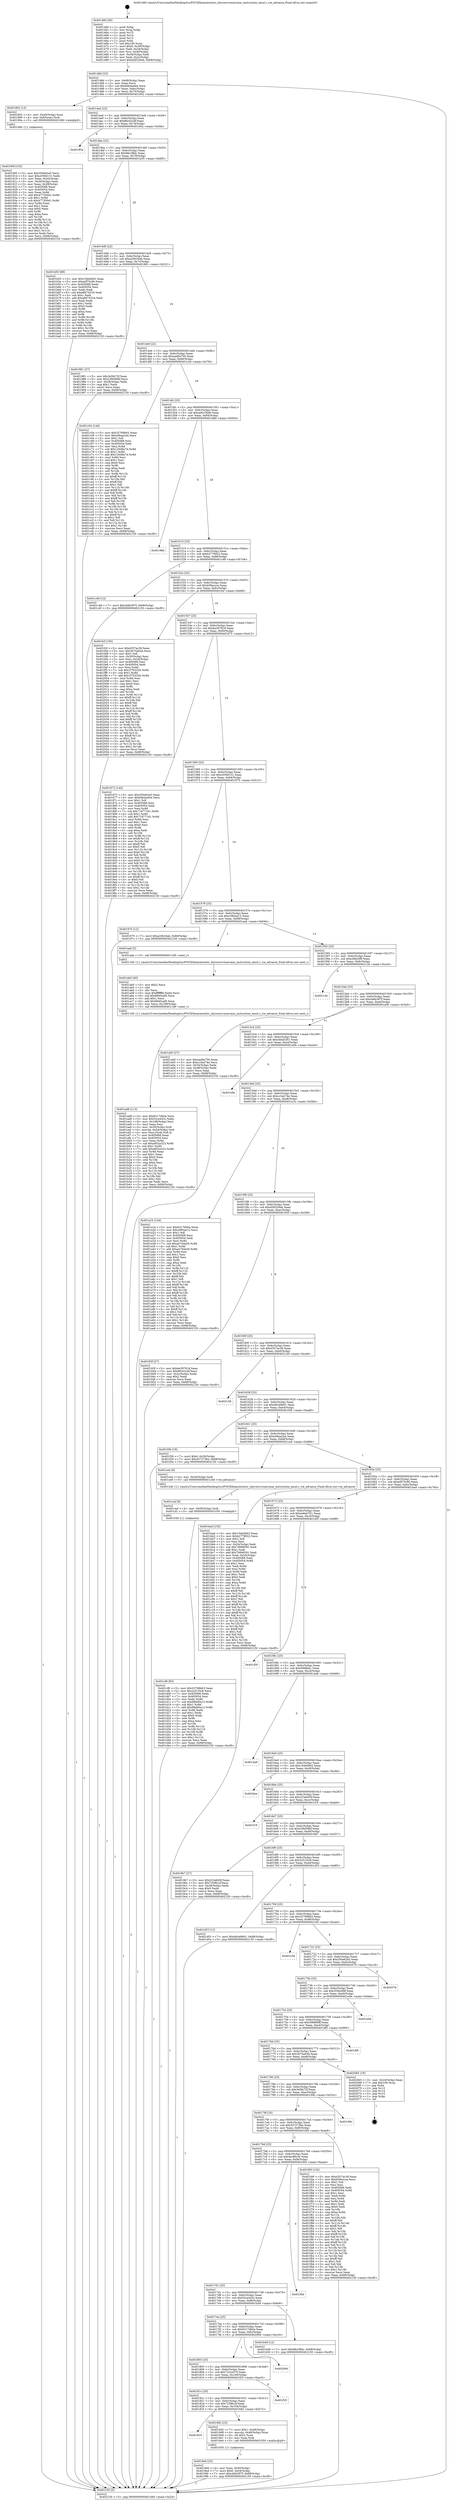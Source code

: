 digraph "0x401460" {
  label = "0x401460 (/mnt/c/Users/mathe/Desktop/tcc/POCII/binaries/extr_xhyvesrcvmmvmm_instruction_emul.c_vie_advance_Final-ollvm.out::main(0))"
  labelloc = "t"
  node[shape=record]

  Entry [label="",width=0.3,height=0.3,shape=circle,fillcolor=black,style=filled]
  "0x40148d" [label="{
     0x40148d [23]\l
     | [instrs]\l
     &nbsp;&nbsp;0x40148d \<+3\>: mov -0x68(%rbp),%eax\l
     &nbsp;&nbsp;0x401490 \<+2\>: mov %eax,%ecx\l
     &nbsp;&nbsp;0x401492 \<+6\>: sub $0x84b4ad44,%ecx\l
     &nbsp;&nbsp;0x401498 \<+3\>: mov %eax,-0x6c(%rbp)\l
     &nbsp;&nbsp;0x40149b \<+3\>: mov %ecx,-0x70(%rbp)\l
     &nbsp;&nbsp;0x40149e \<+6\>: je 0000000000401902 \<main+0x4a2\>\l
  }"]
  "0x401902" [label="{
     0x401902 [13]\l
     | [instrs]\l
     &nbsp;&nbsp;0x401902 \<+4\>: mov -0x40(%rbp),%rax\l
     &nbsp;&nbsp;0x401906 \<+4\>: mov 0x8(%rax),%rdi\l
     &nbsp;&nbsp;0x40190a \<+5\>: call 0000000000401060 \<atoi@plt\>\l
     | [calls]\l
     &nbsp;&nbsp;0x401060 \{1\} (unknown)\l
  }"]
  "0x4014a4" [label="{
     0x4014a4 [22]\l
     | [instrs]\l
     &nbsp;&nbsp;0x4014a4 \<+5\>: jmp 00000000004014a9 \<main+0x49\>\l
     &nbsp;&nbsp;0x4014a9 \<+3\>: mov -0x6c(%rbp),%eax\l
     &nbsp;&nbsp;0x4014ac \<+5\>: sub $0x86c02cdf,%eax\l
     &nbsp;&nbsp;0x4014b1 \<+3\>: mov %eax,-0x74(%rbp)\l
     &nbsp;&nbsp;0x4014b4 \<+6\>: je 000000000040185a \<main+0x3fa\>\l
  }"]
  Exit [label="",width=0.3,height=0.3,shape=circle,fillcolor=black,style=filled,peripheries=2]
  "0x40185a" [label="{
     0x40185a\l
  }", style=dashed]
  "0x4014ba" [label="{
     0x4014ba [22]\l
     | [instrs]\l
     &nbsp;&nbsp;0x4014ba \<+5\>: jmp 00000000004014bf \<main+0x5f\>\l
     &nbsp;&nbsp;0x4014bf \<+3\>: mov -0x6c(%rbp),%eax\l
     &nbsp;&nbsp;0x4014c2 \<+5\>: sub $0x9fe1f8dc,%eax\l
     &nbsp;&nbsp;0x4014c7 \<+3\>: mov %eax,-0x78(%rbp)\l
     &nbsp;&nbsp;0x4014ca \<+6\>: je 0000000000401b55 \<main+0x6f5\>\l
  }"]
  "0x401cf6" [label="{
     0x401cf6 [93]\l
     | [instrs]\l
     &nbsp;&nbsp;0x401cf6 \<+5\>: mov $0x32769b63,%eax\l
     &nbsp;&nbsp;0x401cfb \<+5\>: mov $0x2cf135c8,%ecx\l
     &nbsp;&nbsp;0x401d00 \<+7\>: mov 0x405068,%edx\l
     &nbsp;&nbsp;0x401d07 \<+7\>: mov 0x405054,%esi\l
     &nbsp;&nbsp;0x401d0e \<+3\>: mov %edx,%r8d\l
     &nbsp;&nbsp;0x401d11 \<+7\>: sub $0x98dd0a12,%r8d\l
     &nbsp;&nbsp;0x401d18 \<+4\>: sub $0x1,%r8d\l
     &nbsp;&nbsp;0x401d1c \<+7\>: add $0x98dd0a12,%r8d\l
     &nbsp;&nbsp;0x401d23 \<+4\>: imul %r8d,%edx\l
     &nbsp;&nbsp;0x401d27 \<+3\>: and $0x1,%edx\l
     &nbsp;&nbsp;0x401d2a \<+3\>: cmp $0x0,%edx\l
     &nbsp;&nbsp;0x401d2d \<+4\>: sete %r9b\l
     &nbsp;&nbsp;0x401d31 \<+3\>: cmp $0xa,%esi\l
     &nbsp;&nbsp;0x401d34 \<+4\>: setl %r10b\l
     &nbsp;&nbsp;0x401d38 \<+3\>: mov %r9b,%r11b\l
     &nbsp;&nbsp;0x401d3b \<+3\>: and %r10b,%r11b\l
     &nbsp;&nbsp;0x401d3e \<+3\>: xor %r10b,%r9b\l
     &nbsp;&nbsp;0x401d41 \<+3\>: or %r9b,%r11b\l
     &nbsp;&nbsp;0x401d44 \<+4\>: test $0x1,%r11b\l
     &nbsp;&nbsp;0x401d48 \<+3\>: cmovne %ecx,%eax\l
     &nbsp;&nbsp;0x401d4b \<+3\>: mov %eax,-0x68(%rbp)\l
     &nbsp;&nbsp;0x401d4e \<+5\>: jmp 0000000000402150 \<main+0xcf0\>\l
  }"]
  "0x401b55" [label="{
     0x401b55 [88]\l
     | [instrs]\l
     &nbsp;&nbsp;0x401b55 \<+5\>: mov $0x15de0b63,%eax\l
     &nbsp;&nbsp;0x401b5a \<+5\>: mov $0xe0f75c90,%ecx\l
     &nbsp;&nbsp;0x401b5f \<+7\>: mov 0x405068,%edx\l
     &nbsp;&nbsp;0x401b66 \<+7\>: mov 0x405054,%esi\l
     &nbsp;&nbsp;0x401b6d \<+2\>: mov %edx,%edi\l
     &nbsp;&nbsp;0x401b6f \<+6\>: sub $0xe8d74334,%edi\l
     &nbsp;&nbsp;0x401b75 \<+3\>: sub $0x1,%edi\l
     &nbsp;&nbsp;0x401b78 \<+6\>: add $0xe8d74334,%edi\l
     &nbsp;&nbsp;0x401b7e \<+3\>: imul %edi,%edx\l
     &nbsp;&nbsp;0x401b81 \<+3\>: and $0x1,%edx\l
     &nbsp;&nbsp;0x401b84 \<+3\>: cmp $0x0,%edx\l
     &nbsp;&nbsp;0x401b87 \<+4\>: sete %r8b\l
     &nbsp;&nbsp;0x401b8b \<+3\>: cmp $0xa,%esi\l
     &nbsp;&nbsp;0x401b8e \<+4\>: setl %r9b\l
     &nbsp;&nbsp;0x401b92 \<+3\>: mov %r8b,%r10b\l
     &nbsp;&nbsp;0x401b95 \<+3\>: and %r9b,%r10b\l
     &nbsp;&nbsp;0x401b98 \<+3\>: xor %r9b,%r8b\l
     &nbsp;&nbsp;0x401b9b \<+3\>: or %r8b,%r10b\l
     &nbsp;&nbsp;0x401b9e \<+4\>: test $0x1,%r10b\l
     &nbsp;&nbsp;0x401ba2 \<+3\>: cmovne %ecx,%eax\l
     &nbsp;&nbsp;0x401ba5 \<+3\>: mov %eax,-0x68(%rbp)\l
     &nbsp;&nbsp;0x401ba8 \<+5\>: jmp 0000000000402150 \<main+0xcf0\>\l
  }"]
  "0x4014d0" [label="{
     0x4014d0 [22]\l
     | [instrs]\l
     &nbsp;&nbsp;0x4014d0 \<+5\>: jmp 00000000004014d5 \<main+0x75\>\l
     &nbsp;&nbsp;0x4014d5 \<+3\>: mov -0x6c(%rbp),%eax\l
     &nbsp;&nbsp;0x4014d8 \<+5\>: sub $0xa20b34ab,%eax\l
     &nbsp;&nbsp;0x4014dd \<+3\>: mov %eax,-0x7c(%rbp)\l
     &nbsp;&nbsp;0x4014e0 \<+6\>: je 0000000000401981 \<main+0x521\>\l
  }"]
  "0x401ced" [label="{
     0x401ced [9]\l
     | [instrs]\l
     &nbsp;&nbsp;0x401ced \<+4\>: mov -0x50(%rbp),%rdi\l
     &nbsp;&nbsp;0x401cf1 \<+5\>: call 0000000000401030 \<free@plt\>\l
     | [calls]\l
     &nbsp;&nbsp;0x401030 \{1\} (unknown)\l
  }"]
  "0x401981" [label="{
     0x401981 [27]\l
     | [instrs]\l
     &nbsp;&nbsp;0x401981 \<+5\>: mov $0x3e5fe72f,%eax\l
     &nbsp;&nbsp;0x401986 \<+5\>: mov $0x238d59bf,%ecx\l
     &nbsp;&nbsp;0x40198b \<+3\>: mov -0x28(%rbp),%edx\l
     &nbsp;&nbsp;0x40198e \<+3\>: cmp $0x1,%edx\l
     &nbsp;&nbsp;0x401991 \<+3\>: cmovl %ecx,%eax\l
     &nbsp;&nbsp;0x401994 \<+3\>: mov %eax,-0x68(%rbp)\l
     &nbsp;&nbsp;0x401997 \<+5\>: jmp 0000000000402150 \<main+0xcf0\>\l
  }"]
  "0x4014e6" [label="{
     0x4014e6 [22]\l
     | [instrs]\l
     &nbsp;&nbsp;0x4014e6 \<+5\>: jmp 00000000004014eb \<main+0x8b\>\l
     &nbsp;&nbsp;0x4014eb \<+3\>: mov -0x6c(%rbp),%eax\l
     &nbsp;&nbsp;0x4014ee \<+5\>: sub $0xaad9a750,%eax\l
     &nbsp;&nbsp;0x4014f3 \<+3\>: mov %eax,-0x80(%rbp)\l
     &nbsp;&nbsp;0x4014f6 \<+6\>: je 0000000000401c54 \<main+0x7f4\>\l
  }"]
  "0x401ad8" [label="{
     0x401ad8 [113]\l
     | [instrs]\l
     &nbsp;&nbsp;0x401ad8 \<+5\>: mov $0x6317db0a,%ecx\l
     &nbsp;&nbsp;0x401add \<+5\>: mov $0x52ce443c,%edx\l
     &nbsp;&nbsp;0x401ae2 \<+6\>: mov -0x108(%rbp),%esi\l
     &nbsp;&nbsp;0x401ae8 \<+3\>: imul %eax,%esi\l
     &nbsp;&nbsp;0x401aeb \<+4\>: mov -0x50(%rbp),%rdi\l
     &nbsp;&nbsp;0x401aef \<+4\>: movslq -0x54(%rbp),%r8\l
     &nbsp;&nbsp;0x401af3 \<+4\>: mov %esi,(%rdi,%r8,4)\l
     &nbsp;&nbsp;0x401af7 \<+7\>: mov 0x405068,%eax\l
     &nbsp;&nbsp;0x401afe \<+7\>: mov 0x405054,%esi\l
     &nbsp;&nbsp;0x401b05 \<+3\>: mov %eax,%r9d\l
     &nbsp;&nbsp;0x401b08 \<+7\>: sub $0xa852a323,%r9d\l
     &nbsp;&nbsp;0x401b0f \<+4\>: sub $0x1,%r9d\l
     &nbsp;&nbsp;0x401b13 \<+7\>: add $0xa852a323,%r9d\l
     &nbsp;&nbsp;0x401b1a \<+4\>: imul %r9d,%eax\l
     &nbsp;&nbsp;0x401b1e \<+3\>: and $0x1,%eax\l
     &nbsp;&nbsp;0x401b21 \<+3\>: cmp $0x0,%eax\l
     &nbsp;&nbsp;0x401b24 \<+4\>: sete %r10b\l
     &nbsp;&nbsp;0x401b28 \<+3\>: cmp $0xa,%esi\l
     &nbsp;&nbsp;0x401b2b \<+4\>: setl %r11b\l
     &nbsp;&nbsp;0x401b2f \<+3\>: mov %r10b,%bl\l
     &nbsp;&nbsp;0x401b32 \<+3\>: and %r11b,%bl\l
     &nbsp;&nbsp;0x401b35 \<+3\>: xor %r11b,%r10b\l
     &nbsp;&nbsp;0x401b38 \<+3\>: or %r10b,%bl\l
     &nbsp;&nbsp;0x401b3b \<+3\>: test $0x1,%bl\l
     &nbsp;&nbsp;0x401b3e \<+3\>: cmovne %edx,%ecx\l
     &nbsp;&nbsp;0x401b41 \<+3\>: mov %ecx,-0x68(%rbp)\l
     &nbsp;&nbsp;0x401b44 \<+5\>: jmp 0000000000402150 \<main+0xcf0\>\l
  }"]
  "0x401c54" [label="{
     0x401c54 [144]\l
     | [instrs]\l
     &nbsp;&nbsp;0x401c54 \<+5\>: mov $0x32769b63,%eax\l
     &nbsp;&nbsp;0x401c59 \<+5\>: mov $0xe06aa2a4,%ecx\l
     &nbsp;&nbsp;0x401c5e \<+2\>: mov $0x1,%dl\l
     &nbsp;&nbsp;0x401c60 \<+7\>: mov 0x405068,%esi\l
     &nbsp;&nbsp;0x401c67 \<+7\>: mov 0x405054,%edi\l
     &nbsp;&nbsp;0x401c6e \<+3\>: mov %esi,%r8d\l
     &nbsp;&nbsp;0x401c71 \<+7\>: sub $0x120d9a7d,%r8d\l
     &nbsp;&nbsp;0x401c78 \<+4\>: sub $0x1,%r8d\l
     &nbsp;&nbsp;0x401c7c \<+7\>: add $0x120d9a7d,%r8d\l
     &nbsp;&nbsp;0x401c83 \<+4\>: imul %r8d,%esi\l
     &nbsp;&nbsp;0x401c87 \<+3\>: and $0x1,%esi\l
     &nbsp;&nbsp;0x401c8a \<+3\>: cmp $0x0,%esi\l
     &nbsp;&nbsp;0x401c8d \<+4\>: sete %r9b\l
     &nbsp;&nbsp;0x401c91 \<+3\>: cmp $0xa,%edi\l
     &nbsp;&nbsp;0x401c94 \<+4\>: setl %r10b\l
     &nbsp;&nbsp;0x401c98 \<+3\>: mov %r9b,%r11b\l
     &nbsp;&nbsp;0x401c9b \<+4\>: xor $0xff,%r11b\l
     &nbsp;&nbsp;0x401c9f \<+3\>: mov %r10b,%bl\l
     &nbsp;&nbsp;0x401ca2 \<+3\>: xor $0xff,%bl\l
     &nbsp;&nbsp;0x401ca5 \<+3\>: xor $0x1,%dl\l
     &nbsp;&nbsp;0x401ca8 \<+3\>: mov %r11b,%r14b\l
     &nbsp;&nbsp;0x401cab \<+4\>: and $0xff,%r14b\l
     &nbsp;&nbsp;0x401caf \<+3\>: and %dl,%r9b\l
     &nbsp;&nbsp;0x401cb2 \<+3\>: mov %bl,%r15b\l
     &nbsp;&nbsp;0x401cb5 \<+4\>: and $0xff,%r15b\l
     &nbsp;&nbsp;0x401cb9 \<+3\>: and %dl,%r10b\l
     &nbsp;&nbsp;0x401cbc \<+3\>: or %r9b,%r14b\l
     &nbsp;&nbsp;0x401cbf \<+3\>: or %r10b,%r15b\l
     &nbsp;&nbsp;0x401cc2 \<+3\>: xor %r15b,%r14b\l
     &nbsp;&nbsp;0x401cc5 \<+3\>: or %bl,%r11b\l
     &nbsp;&nbsp;0x401cc8 \<+4\>: xor $0xff,%r11b\l
     &nbsp;&nbsp;0x401ccc \<+3\>: or $0x1,%dl\l
     &nbsp;&nbsp;0x401ccf \<+3\>: and %dl,%r11b\l
     &nbsp;&nbsp;0x401cd2 \<+3\>: or %r11b,%r14b\l
     &nbsp;&nbsp;0x401cd5 \<+4\>: test $0x1,%r14b\l
     &nbsp;&nbsp;0x401cd9 \<+3\>: cmovne %ecx,%eax\l
     &nbsp;&nbsp;0x401cdc \<+3\>: mov %eax,-0x68(%rbp)\l
     &nbsp;&nbsp;0x401cdf \<+5\>: jmp 0000000000402150 \<main+0xcf0\>\l
  }"]
  "0x4014fc" [label="{
     0x4014fc [25]\l
     | [instrs]\l
     &nbsp;&nbsp;0x4014fc \<+5\>: jmp 0000000000401501 \<main+0xa1\>\l
     &nbsp;&nbsp;0x401501 \<+3\>: mov -0x6c(%rbp),%eax\l
     &nbsp;&nbsp;0x401504 \<+5\>: sub $0xae6156db,%eax\l
     &nbsp;&nbsp;0x401509 \<+6\>: mov %eax,-0x84(%rbp)\l
     &nbsp;&nbsp;0x40150f \<+6\>: je 0000000000401d8d \<main+0x92d\>\l
  }"]
  "0x401ab0" [label="{
     0x401ab0 [40]\l
     | [instrs]\l
     &nbsp;&nbsp;0x401ab0 \<+5\>: mov $0x2,%ecx\l
     &nbsp;&nbsp;0x401ab5 \<+1\>: cltd\l
     &nbsp;&nbsp;0x401ab6 \<+2\>: idiv %ecx\l
     &nbsp;&nbsp;0x401ab8 \<+6\>: imul $0xfffffffe,%edx,%ecx\l
     &nbsp;&nbsp;0x401abe \<+6\>: sub $0x8940caf5,%ecx\l
     &nbsp;&nbsp;0x401ac4 \<+3\>: add $0x1,%ecx\l
     &nbsp;&nbsp;0x401ac7 \<+6\>: add $0x8940caf5,%ecx\l
     &nbsp;&nbsp;0x401acd \<+6\>: mov %ecx,-0x108(%rbp)\l
     &nbsp;&nbsp;0x401ad3 \<+5\>: call 0000000000401160 \<next_i\>\l
     | [calls]\l
     &nbsp;&nbsp;0x401160 \{1\} (/mnt/c/Users/mathe/Desktop/tcc/POCII/binaries/extr_xhyvesrcvmmvmm_instruction_emul.c_vie_advance_Final-ollvm.out::next_i)\l
  }"]
  "0x401d8d" [label="{
     0x401d8d\l
  }", style=dashed]
  "0x401515" [label="{
     0x401515 [25]\l
     | [instrs]\l
     &nbsp;&nbsp;0x401515 \<+5\>: jmp 000000000040151a \<main+0xba\>\l
     &nbsp;&nbsp;0x40151a \<+3\>: mov -0x6c(%rbp),%eax\l
     &nbsp;&nbsp;0x40151d \<+5\>: sub $0xb2778922,%eax\l
     &nbsp;&nbsp;0x401522 \<+6\>: mov %eax,-0x88(%rbp)\l
     &nbsp;&nbsp;0x401528 \<+6\>: je 0000000000401c48 \<main+0x7e8\>\l
  }"]
  "0x4019e9" [label="{
     0x4019e9 [23]\l
     | [instrs]\l
     &nbsp;&nbsp;0x4019e9 \<+4\>: mov %rax,-0x50(%rbp)\l
     &nbsp;&nbsp;0x4019ed \<+7\>: movl $0x0,-0x54(%rbp)\l
     &nbsp;&nbsp;0x4019f4 \<+7\>: movl $0xcb6b397f,-0x68(%rbp)\l
     &nbsp;&nbsp;0x4019fb \<+5\>: jmp 0000000000402150 \<main+0xcf0\>\l
  }"]
  "0x401c48" [label="{
     0x401c48 [12]\l
     | [instrs]\l
     &nbsp;&nbsp;0x401c48 \<+7\>: movl $0xcb6b397f,-0x68(%rbp)\l
     &nbsp;&nbsp;0x401c4f \<+5\>: jmp 0000000000402150 \<main+0xcf0\>\l
  }"]
  "0x40152e" [label="{
     0x40152e [25]\l
     | [instrs]\l
     &nbsp;&nbsp;0x40152e \<+5\>: jmp 0000000000401533 \<main+0xd3\>\l
     &nbsp;&nbsp;0x401533 \<+3\>: mov -0x6c(%rbp),%eax\l
     &nbsp;&nbsp;0x401536 \<+5\>: sub $0xb59eccca,%eax\l
     &nbsp;&nbsp;0x40153b \<+6\>: mov %eax,-0x8c(%rbp)\l
     &nbsp;&nbsp;0x401541 \<+6\>: je 0000000000401fcf \<main+0xb6f\>\l
  }"]
  "0x401835" [label="{
     0x401835\l
  }", style=dashed]
  "0x401fcf" [label="{
     0x401fcf [150]\l
     | [instrs]\l
     &nbsp;&nbsp;0x401fcf \<+5\>: mov $0xd357ac39,%eax\l
     &nbsp;&nbsp;0x401fd4 \<+5\>: mov $0x3b70a63d,%ecx\l
     &nbsp;&nbsp;0x401fd9 \<+2\>: mov $0x1,%dl\l
     &nbsp;&nbsp;0x401fdb \<+3\>: mov -0x30(%rbp),%esi\l
     &nbsp;&nbsp;0x401fde \<+3\>: mov %esi,-0x24(%rbp)\l
     &nbsp;&nbsp;0x401fe1 \<+7\>: mov 0x405068,%esi\l
     &nbsp;&nbsp;0x401fe8 \<+7\>: mov 0x405054,%edi\l
     &nbsp;&nbsp;0x401fef \<+3\>: mov %esi,%r8d\l
     &nbsp;&nbsp;0x401ff2 \<+7\>: sub $0x1f76332b,%r8d\l
     &nbsp;&nbsp;0x401ff9 \<+4\>: sub $0x1,%r8d\l
     &nbsp;&nbsp;0x401ffd \<+7\>: add $0x1f76332b,%r8d\l
     &nbsp;&nbsp;0x402004 \<+4\>: imul %r8d,%esi\l
     &nbsp;&nbsp;0x402008 \<+3\>: and $0x1,%esi\l
     &nbsp;&nbsp;0x40200b \<+3\>: cmp $0x0,%esi\l
     &nbsp;&nbsp;0x40200e \<+4\>: sete %r9b\l
     &nbsp;&nbsp;0x402012 \<+3\>: cmp $0xa,%edi\l
     &nbsp;&nbsp;0x402015 \<+4\>: setl %r10b\l
     &nbsp;&nbsp;0x402019 \<+3\>: mov %r9b,%r11b\l
     &nbsp;&nbsp;0x40201c \<+4\>: xor $0xff,%r11b\l
     &nbsp;&nbsp;0x402020 \<+3\>: mov %r10b,%bl\l
     &nbsp;&nbsp;0x402023 \<+3\>: xor $0xff,%bl\l
     &nbsp;&nbsp;0x402026 \<+3\>: xor $0x1,%dl\l
     &nbsp;&nbsp;0x402029 \<+3\>: mov %r11b,%r14b\l
     &nbsp;&nbsp;0x40202c \<+4\>: and $0xff,%r14b\l
     &nbsp;&nbsp;0x402030 \<+3\>: and %dl,%r9b\l
     &nbsp;&nbsp;0x402033 \<+3\>: mov %bl,%r15b\l
     &nbsp;&nbsp;0x402036 \<+4\>: and $0xff,%r15b\l
     &nbsp;&nbsp;0x40203a \<+3\>: and %dl,%r10b\l
     &nbsp;&nbsp;0x40203d \<+3\>: or %r9b,%r14b\l
     &nbsp;&nbsp;0x402040 \<+3\>: or %r10b,%r15b\l
     &nbsp;&nbsp;0x402043 \<+3\>: xor %r15b,%r14b\l
     &nbsp;&nbsp;0x402046 \<+3\>: or %bl,%r11b\l
     &nbsp;&nbsp;0x402049 \<+4\>: xor $0xff,%r11b\l
     &nbsp;&nbsp;0x40204d \<+3\>: or $0x1,%dl\l
     &nbsp;&nbsp;0x402050 \<+3\>: and %dl,%r11b\l
     &nbsp;&nbsp;0x402053 \<+3\>: or %r11b,%r14b\l
     &nbsp;&nbsp;0x402056 \<+4\>: test $0x1,%r14b\l
     &nbsp;&nbsp;0x40205a \<+3\>: cmovne %ecx,%eax\l
     &nbsp;&nbsp;0x40205d \<+3\>: mov %eax,-0x68(%rbp)\l
     &nbsp;&nbsp;0x402060 \<+5\>: jmp 0000000000402150 \<main+0xcf0\>\l
  }"]
  "0x401547" [label="{
     0x401547 [25]\l
     | [instrs]\l
     &nbsp;&nbsp;0x401547 \<+5\>: jmp 000000000040154c \<main+0xec\>\l
     &nbsp;&nbsp;0x40154c \<+3\>: mov -0x6c(%rbp),%eax\l
     &nbsp;&nbsp;0x40154f \<+5\>: sub $0xbe397918,%eax\l
     &nbsp;&nbsp;0x401554 \<+6\>: mov %eax,-0x90(%rbp)\l
     &nbsp;&nbsp;0x40155a \<+6\>: je 0000000000401872 \<main+0x412\>\l
  }"]
  "0x4019d2" [label="{
     0x4019d2 [23]\l
     | [instrs]\l
     &nbsp;&nbsp;0x4019d2 \<+7\>: movl $0x1,-0x48(%rbp)\l
     &nbsp;&nbsp;0x4019d9 \<+4\>: movslq -0x48(%rbp),%rax\l
     &nbsp;&nbsp;0x4019dd \<+4\>: shl $0x2,%rax\l
     &nbsp;&nbsp;0x4019e1 \<+3\>: mov %rax,%rdi\l
     &nbsp;&nbsp;0x4019e4 \<+5\>: call 0000000000401050 \<malloc@plt\>\l
     | [calls]\l
     &nbsp;&nbsp;0x401050 \{1\} (unknown)\l
  }"]
  "0x401872" [label="{
     0x401872 [144]\l
     | [instrs]\l
     &nbsp;&nbsp;0x401872 \<+5\>: mov $0x350e62e5,%eax\l
     &nbsp;&nbsp;0x401877 \<+5\>: mov $0x84b4ad44,%ecx\l
     &nbsp;&nbsp;0x40187c \<+2\>: mov $0x1,%dl\l
     &nbsp;&nbsp;0x40187e \<+7\>: mov 0x405068,%esi\l
     &nbsp;&nbsp;0x401885 \<+7\>: mov 0x405054,%edi\l
     &nbsp;&nbsp;0x40188c \<+3\>: mov %esi,%r8d\l
     &nbsp;&nbsp;0x40188f \<+7\>: sub $0x71877181,%r8d\l
     &nbsp;&nbsp;0x401896 \<+4\>: sub $0x1,%r8d\l
     &nbsp;&nbsp;0x40189a \<+7\>: add $0x71877181,%r8d\l
     &nbsp;&nbsp;0x4018a1 \<+4\>: imul %r8d,%esi\l
     &nbsp;&nbsp;0x4018a5 \<+3\>: and $0x1,%esi\l
     &nbsp;&nbsp;0x4018a8 \<+3\>: cmp $0x0,%esi\l
     &nbsp;&nbsp;0x4018ab \<+4\>: sete %r9b\l
     &nbsp;&nbsp;0x4018af \<+3\>: cmp $0xa,%edi\l
     &nbsp;&nbsp;0x4018b2 \<+4\>: setl %r10b\l
     &nbsp;&nbsp;0x4018b6 \<+3\>: mov %r9b,%r11b\l
     &nbsp;&nbsp;0x4018b9 \<+4\>: xor $0xff,%r11b\l
     &nbsp;&nbsp;0x4018bd \<+3\>: mov %r10b,%bl\l
     &nbsp;&nbsp;0x4018c0 \<+3\>: xor $0xff,%bl\l
     &nbsp;&nbsp;0x4018c3 \<+3\>: xor $0x0,%dl\l
     &nbsp;&nbsp;0x4018c6 \<+3\>: mov %r11b,%r14b\l
     &nbsp;&nbsp;0x4018c9 \<+4\>: and $0x0,%r14b\l
     &nbsp;&nbsp;0x4018cd \<+3\>: and %dl,%r9b\l
     &nbsp;&nbsp;0x4018d0 \<+3\>: mov %bl,%r15b\l
     &nbsp;&nbsp;0x4018d3 \<+4\>: and $0x0,%r15b\l
     &nbsp;&nbsp;0x4018d7 \<+3\>: and %dl,%r10b\l
     &nbsp;&nbsp;0x4018da \<+3\>: or %r9b,%r14b\l
     &nbsp;&nbsp;0x4018dd \<+3\>: or %r10b,%r15b\l
     &nbsp;&nbsp;0x4018e0 \<+3\>: xor %r15b,%r14b\l
     &nbsp;&nbsp;0x4018e3 \<+3\>: or %bl,%r11b\l
     &nbsp;&nbsp;0x4018e6 \<+4\>: xor $0xff,%r11b\l
     &nbsp;&nbsp;0x4018ea \<+3\>: or $0x0,%dl\l
     &nbsp;&nbsp;0x4018ed \<+3\>: and %dl,%r11b\l
     &nbsp;&nbsp;0x4018f0 \<+3\>: or %r11b,%r14b\l
     &nbsp;&nbsp;0x4018f3 \<+4\>: test $0x1,%r14b\l
     &nbsp;&nbsp;0x4018f7 \<+3\>: cmovne %ecx,%eax\l
     &nbsp;&nbsp;0x4018fa \<+3\>: mov %eax,-0x68(%rbp)\l
     &nbsp;&nbsp;0x4018fd \<+5\>: jmp 0000000000402150 \<main+0xcf0\>\l
  }"]
  "0x401560" [label="{
     0x401560 [25]\l
     | [instrs]\l
     &nbsp;&nbsp;0x401560 \<+5\>: jmp 0000000000401565 \<main+0x105\>\l
     &nbsp;&nbsp;0x401565 \<+3\>: mov -0x6c(%rbp),%eax\l
     &nbsp;&nbsp;0x401568 \<+5\>: sub $0xc039d131,%eax\l
     &nbsp;&nbsp;0x40156d \<+6\>: mov %eax,-0x94(%rbp)\l
     &nbsp;&nbsp;0x401573 \<+6\>: je 0000000000401975 \<main+0x515\>\l
  }"]
  "0x40181c" [label="{
     0x40181c [25]\l
     | [instrs]\l
     &nbsp;&nbsp;0x40181c \<+5\>: jmp 0000000000401821 \<main+0x3c1\>\l
     &nbsp;&nbsp;0x401821 \<+3\>: mov -0x6c(%rbp),%eax\l
     &nbsp;&nbsp;0x401824 \<+5\>: sub $0x725f6c2f,%eax\l
     &nbsp;&nbsp;0x401829 \<+6\>: mov %eax,-0x104(%rbp)\l
     &nbsp;&nbsp;0x40182f \<+6\>: je 00000000004019d2 \<main+0x572\>\l
  }"]
  "0x401975" [label="{
     0x401975 [12]\l
     | [instrs]\l
     &nbsp;&nbsp;0x401975 \<+7\>: movl $0xa20b34ab,-0x68(%rbp)\l
     &nbsp;&nbsp;0x40197c \<+5\>: jmp 0000000000402150 \<main+0xcf0\>\l
  }"]
  "0x401579" [label="{
     0x401579 [25]\l
     | [instrs]\l
     &nbsp;&nbsp;0x401579 \<+5\>: jmp 000000000040157e \<main+0x11e\>\l
     &nbsp;&nbsp;0x40157e \<+3\>: mov -0x6c(%rbp),%eax\l
     &nbsp;&nbsp;0x401581 \<+5\>: sub $0xc085ae12,%eax\l
     &nbsp;&nbsp;0x401586 \<+6\>: mov %eax,-0x98(%rbp)\l
     &nbsp;&nbsp;0x40158c \<+6\>: je 0000000000401aab \<main+0x64b\>\l
  }"]
  "0x401f25" [label="{
     0x401f25\l
  }", style=dashed]
  "0x401aab" [label="{
     0x401aab [5]\l
     | [instrs]\l
     &nbsp;&nbsp;0x401aab \<+5\>: call 0000000000401160 \<next_i\>\l
     | [calls]\l
     &nbsp;&nbsp;0x401160 \{1\} (/mnt/c/Users/mathe/Desktop/tcc/POCII/binaries/extr_xhyvesrcvmmvmm_instruction_emul.c_vie_advance_Final-ollvm.out::next_i)\l
  }"]
  "0x401592" [label="{
     0x401592 [25]\l
     | [instrs]\l
     &nbsp;&nbsp;0x401592 \<+5\>: jmp 0000000000401597 \<main+0x137\>\l
     &nbsp;&nbsp;0x401597 \<+3\>: mov -0x6c(%rbp),%eax\l
     &nbsp;&nbsp;0x40159a \<+5\>: sub $0xc0fdc0f9,%eax\l
     &nbsp;&nbsp;0x40159f \<+6\>: mov %eax,-0x9c(%rbp)\l
     &nbsp;&nbsp;0x4015a5 \<+6\>: je 000000000040212b \<main+0xccb\>\l
  }"]
  "0x401803" [label="{
     0x401803 [25]\l
     | [instrs]\l
     &nbsp;&nbsp;0x401803 \<+5\>: jmp 0000000000401808 \<main+0x3a8\>\l
     &nbsp;&nbsp;0x401808 \<+3\>: mov -0x6c(%rbp),%eax\l
     &nbsp;&nbsp;0x40180b \<+5\>: sub $0x722ce570,%eax\l
     &nbsp;&nbsp;0x401810 \<+6\>: mov %eax,-0x100(%rbp)\l
     &nbsp;&nbsp;0x401816 \<+6\>: je 0000000000401f25 \<main+0xac5\>\l
  }"]
  "0x40212b" [label="{
     0x40212b\l
  }", style=dashed]
  "0x4015ab" [label="{
     0x4015ab [25]\l
     | [instrs]\l
     &nbsp;&nbsp;0x4015ab \<+5\>: jmp 00000000004015b0 \<main+0x150\>\l
     &nbsp;&nbsp;0x4015b0 \<+3\>: mov -0x6c(%rbp),%eax\l
     &nbsp;&nbsp;0x4015b3 \<+5\>: sub $0xcb6b397f,%eax\l
     &nbsp;&nbsp;0x4015b8 \<+6\>: mov %eax,-0xa0(%rbp)\l
     &nbsp;&nbsp;0x4015be \<+6\>: je 0000000000401a00 \<main+0x5a0\>\l
  }"]
  "0x402094" [label="{
     0x402094\l
  }", style=dashed]
  "0x401a00" [label="{
     0x401a00 [27]\l
     | [instrs]\l
     &nbsp;&nbsp;0x401a00 \<+5\>: mov $0xaad9a750,%eax\l
     &nbsp;&nbsp;0x401a05 \<+5\>: mov $0xcc3a474e,%ecx\l
     &nbsp;&nbsp;0x401a0a \<+3\>: mov -0x54(%rbp),%edx\l
     &nbsp;&nbsp;0x401a0d \<+3\>: cmp -0x48(%rbp),%edx\l
     &nbsp;&nbsp;0x401a10 \<+3\>: cmovl %ecx,%eax\l
     &nbsp;&nbsp;0x401a13 \<+3\>: mov %eax,-0x68(%rbp)\l
     &nbsp;&nbsp;0x401a16 \<+5\>: jmp 0000000000402150 \<main+0xcf0\>\l
  }"]
  "0x4015c4" [label="{
     0x4015c4 [25]\l
     | [instrs]\l
     &nbsp;&nbsp;0x4015c4 \<+5\>: jmp 00000000004015c9 \<main+0x169\>\l
     &nbsp;&nbsp;0x4015c9 \<+3\>: mov -0x6c(%rbp),%eax\l
     &nbsp;&nbsp;0x4015cc \<+5\>: sub $0xcbda5261,%eax\l
     &nbsp;&nbsp;0x4015d1 \<+6\>: mov %eax,-0xa4(%rbp)\l
     &nbsp;&nbsp;0x4015d7 \<+6\>: je 0000000000401e9e \<main+0xa3e\>\l
  }"]
  "0x4017ea" [label="{
     0x4017ea [25]\l
     | [instrs]\l
     &nbsp;&nbsp;0x4017ea \<+5\>: jmp 00000000004017ef \<main+0x38f\>\l
     &nbsp;&nbsp;0x4017ef \<+3\>: mov -0x6c(%rbp),%eax\l
     &nbsp;&nbsp;0x4017f2 \<+5\>: sub $0x6317db0a,%eax\l
     &nbsp;&nbsp;0x4017f7 \<+6\>: mov %eax,-0xfc(%rbp)\l
     &nbsp;&nbsp;0x4017fd \<+6\>: je 0000000000402094 \<main+0xc34\>\l
  }"]
  "0x401e9e" [label="{
     0x401e9e\l
  }", style=dashed]
  "0x4015dd" [label="{
     0x4015dd [25]\l
     | [instrs]\l
     &nbsp;&nbsp;0x4015dd \<+5\>: jmp 00000000004015e2 \<main+0x182\>\l
     &nbsp;&nbsp;0x4015e2 \<+3\>: mov -0x6c(%rbp),%eax\l
     &nbsp;&nbsp;0x4015e5 \<+5\>: sub $0xcc3a474e,%eax\l
     &nbsp;&nbsp;0x4015ea \<+6\>: mov %eax,-0xa8(%rbp)\l
     &nbsp;&nbsp;0x4015f0 \<+6\>: je 0000000000401a1b \<main+0x5bb\>\l
  }"]
  "0x401b49" [label="{
     0x401b49 [12]\l
     | [instrs]\l
     &nbsp;&nbsp;0x401b49 \<+7\>: movl $0x9fe1f8dc,-0x68(%rbp)\l
     &nbsp;&nbsp;0x401b50 \<+5\>: jmp 0000000000402150 \<main+0xcf0\>\l
  }"]
  "0x401a1b" [label="{
     0x401a1b [144]\l
     | [instrs]\l
     &nbsp;&nbsp;0x401a1b \<+5\>: mov $0x6317db0a,%eax\l
     &nbsp;&nbsp;0x401a20 \<+5\>: mov $0xc085ae12,%ecx\l
     &nbsp;&nbsp;0x401a25 \<+2\>: mov $0x1,%dl\l
     &nbsp;&nbsp;0x401a27 \<+7\>: mov 0x405068,%esi\l
     &nbsp;&nbsp;0x401a2e \<+7\>: mov 0x405054,%edi\l
     &nbsp;&nbsp;0x401a35 \<+3\>: mov %esi,%r8d\l
     &nbsp;&nbsp;0x401a38 \<+7\>: sub $0xae744e26,%r8d\l
     &nbsp;&nbsp;0x401a3f \<+4\>: sub $0x1,%r8d\l
     &nbsp;&nbsp;0x401a43 \<+7\>: add $0xae744e26,%r8d\l
     &nbsp;&nbsp;0x401a4a \<+4\>: imul %r8d,%esi\l
     &nbsp;&nbsp;0x401a4e \<+3\>: and $0x1,%esi\l
     &nbsp;&nbsp;0x401a51 \<+3\>: cmp $0x0,%esi\l
     &nbsp;&nbsp;0x401a54 \<+4\>: sete %r9b\l
     &nbsp;&nbsp;0x401a58 \<+3\>: cmp $0xa,%edi\l
     &nbsp;&nbsp;0x401a5b \<+4\>: setl %r10b\l
     &nbsp;&nbsp;0x401a5f \<+3\>: mov %r9b,%r11b\l
     &nbsp;&nbsp;0x401a62 \<+4\>: xor $0xff,%r11b\l
     &nbsp;&nbsp;0x401a66 \<+3\>: mov %r10b,%bl\l
     &nbsp;&nbsp;0x401a69 \<+3\>: xor $0xff,%bl\l
     &nbsp;&nbsp;0x401a6c \<+3\>: xor $0x1,%dl\l
     &nbsp;&nbsp;0x401a6f \<+3\>: mov %r11b,%r14b\l
     &nbsp;&nbsp;0x401a72 \<+4\>: and $0xff,%r14b\l
     &nbsp;&nbsp;0x401a76 \<+3\>: and %dl,%r9b\l
     &nbsp;&nbsp;0x401a79 \<+3\>: mov %bl,%r15b\l
     &nbsp;&nbsp;0x401a7c \<+4\>: and $0xff,%r15b\l
     &nbsp;&nbsp;0x401a80 \<+3\>: and %dl,%r10b\l
     &nbsp;&nbsp;0x401a83 \<+3\>: or %r9b,%r14b\l
     &nbsp;&nbsp;0x401a86 \<+3\>: or %r10b,%r15b\l
     &nbsp;&nbsp;0x401a89 \<+3\>: xor %r15b,%r14b\l
     &nbsp;&nbsp;0x401a8c \<+3\>: or %bl,%r11b\l
     &nbsp;&nbsp;0x401a8f \<+4\>: xor $0xff,%r11b\l
     &nbsp;&nbsp;0x401a93 \<+3\>: or $0x1,%dl\l
     &nbsp;&nbsp;0x401a96 \<+3\>: and %dl,%r11b\l
     &nbsp;&nbsp;0x401a99 \<+3\>: or %r11b,%r14b\l
     &nbsp;&nbsp;0x401a9c \<+4\>: test $0x1,%r14b\l
     &nbsp;&nbsp;0x401aa0 \<+3\>: cmovne %ecx,%eax\l
     &nbsp;&nbsp;0x401aa3 \<+3\>: mov %eax,-0x68(%rbp)\l
     &nbsp;&nbsp;0x401aa6 \<+5\>: jmp 0000000000402150 \<main+0xcf0\>\l
  }"]
  "0x4015f6" [label="{
     0x4015f6 [25]\l
     | [instrs]\l
     &nbsp;&nbsp;0x4015f6 \<+5\>: jmp 00000000004015fb \<main+0x19b\>\l
     &nbsp;&nbsp;0x4015fb \<+3\>: mov -0x6c(%rbp),%eax\l
     &nbsp;&nbsp;0x4015fe \<+5\>: sub $0xd26520eb,%eax\l
     &nbsp;&nbsp;0x401603 \<+6\>: mov %eax,-0xac(%rbp)\l
     &nbsp;&nbsp;0x401609 \<+6\>: je 000000000040183f \<main+0x3df\>\l
  }"]
  "0x4017d1" [label="{
     0x4017d1 [25]\l
     | [instrs]\l
     &nbsp;&nbsp;0x4017d1 \<+5\>: jmp 00000000004017d6 \<main+0x376\>\l
     &nbsp;&nbsp;0x4017d6 \<+3\>: mov -0x6c(%rbp),%eax\l
     &nbsp;&nbsp;0x4017d9 \<+5\>: sub $0x52ce443c,%eax\l
     &nbsp;&nbsp;0x4017de \<+6\>: mov %eax,-0xf8(%rbp)\l
     &nbsp;&nbsp;0x4017e4 \<+6\>: je 0000000000401b49 \<main+0x6e9\>\l
  }"]
  "0x40183f" [label="{
     0x40183f [27]\l
     | [instrs]\l
     &nbsp;&nbsp;0x40183f \<+5\>: mov $0xbe397918,%eax\l
     &nbsp;&nbsp;0x401844 \<+5\>: mov $0x86c02cdf,%ecx\l
     &nbsp;&nbsp;0x401849 \<+3\>: mov -0x2c(%rbp),%edx\l
     &nbsp;&nbsp;0x40184c \<+3\>: cmp $0x2,%edx\l
     &nbsp;&nbsp;0x40184f \<+3\>: cmovne %ecx,%eax\l
     &nbsp;&nbsp;0x401852 \<+3\>: mov %eax,-0x68(%rbp)\l
     &nbsp;&nbsp;0x401855 \<+5\>: jmp 0000000000402150 \<main+0xcf0\>\l
  }"]
  "0x40160f" [label="{
     0x40160f [25]\l
     | [instrs]\l
     &nbsp;&nbsp;0x40160f \<+5\>: jmp 0000000000401614 \<main+0x1b4\>\l
     &nbsp;&nbsp;0x401614 \<+3\>: mov -0x6c(%rbp),%eax\l
     &nbsp;&nbsp;0x401617 \<+5\>: sub $0xd357ac39,%eax\l
     &nbsp;&nbsp;0x40161c \<+6\>: mov %eax,-0xb0(%rbp)\l
     &nbsp;&nbsp;0x401622 \<+6\>: je 0000000000402149 \<main+0xce9\>\l
  }"]
  "0x402150" [label="{
     0x402150 [5]\l
     | [instrs]\l
     &nbsp;&nbsp;0x402150 \<+5\>: jmp 000000000040148d \<main+0x2d\>\l
  }"]
  "0x401460" [label="{
     0x401460 [45]\l
     | [instrs]\l
     &nbsp;&nbsp;0x401460 \<+1\>: push %rbp\l
     &nbsp;&nbsp;0x401461 \<+3\>: mov %rsp,%rbp\l
     &nbsp;&nbsp;0x401464 \<+2\>: push %r15\l
     &nbsp;&nbsp;0x401466 \<+2\>: push %r14\l
     &nbsp;&nbsp;0x401468 \<+2\>: push %r12\l
     &nbsp;&nbsp;0x40146a \<+1\>: push %rbx\l
     &nbsp;&nbsp;0x40146b \<+7\>: sub $0x100,%rsp\l
     &nbsp;&nbsp;0x401472 \<+7\>: movl $0x0,-0x30(%rbp)\l
     &nbsp;&nbsp;0x401479 \<+3\>: mov %edi,-0x34(%rbp)\l
     &nbsp;&nbsp;0x40147c \<+4\>: mov %rsi,-0x40(%rbp)\l
     &nbsp;&nbsp;0x401480 \<+3\>: mov -0x34(%rbp),%edi\l
     &nbsp;&nbsp;0x401483 \<+3\>: mov %edi,-0x2c(%rbp)\l
     &nbsp;&nbsp;0x401486 \<+7\>: movl $0xd26520eb,-0x68(%rbp)\l
  }"]
  "0x40190f" [label="{
     0x40190f [102]\l
     | [instrs]\l
     &nbsp;&nbsp;0x40190f \<+5\>: mov $0x350e62e5,%ecx\l
     &nbsp;&nbsp;0x401914 \<+5\>: mov $0xc039d131,%edx\l
     &nbsp;&nbsp;0x401919 \<+3\>: mov %eax,-0x44(%rbp)\l
     &nbsp;&nbsp;0x40191c \<+3\>: mov -0x44(%rbp),%eax\l
     &nbsp;&nbsp;0x40191f \<+3\>: mov %eax,-0x28(%rbp)\l
     &nbsp;&nbsp;0x401922 \<+7\>: mov 0x405068,%eax\l
     &nbsp;&nbsp;0x401929 \<+7\>: mov 0x405054,%esi\l
     &nbsp;&nbsp;0x401930 \<+3\>: mov %eax,%r8d\l
     &nbsp;&nbsp;0x401933 \<+7\>: add $0x477200d1,%r8d\l
     &nbsp;&nbsp;0x40193a \<+4\>: sub $0x1,%r8d\l
     &nbsp;&nbsp;0x40193e \<+7\>: sub $0x477200d1,%r8d\l
     &nbsp;&nbsp;0x401945 \<+4\>: imul %r8d,%eax\l
     &nbsp;&nbsp;0x401949 \<+3\>: and $0x1,%eax\l
     &nbsp;&nbsp;0x40194c \<+3\>: cmp $0x0,%eax\l
     &nbsp;&nbsp;0x40194f \<+4\>: sete %r9b\l
     &nbsp;&nbsp;0x401953 \<+3\>: cmp $0xa,%esi\l
     &nbsp;&nbsp;0x401956 \<+4\>: setl %r10b\l
     &nbsp;&nbsp;0x40195a \<+3\>: mov %r9b,%r11b\l
     &nbsp;&nbsp;0x40195d \<+3\>: and %r10b,%r11b\l
     &nbsp;&nbsp;0x401960 \<+3\>: xor %r10b,%r9b\l
     &nbsp;&nbsp;0x401963 \<+3\>: or %r9b,%r11b\l
     &nbsp;&nbsp;0x401966 \<+4\>: test $0x1,%r11b\l
     &nbsp;&nbsp;0x40196a \<+3\>: cmovne %edx,%ecx\l
     &nbsp;&nbsp;0x40196d \<+3\>: mov %ecx,-0x68(%rbp)\l
     &nbsp;&nbsp;0x401970 \<+5\>: jmp 0000000000402150 \<main+0xcf0\>\l
  }"]
  "0x401f0d" [label="{
     0x401f0d\l
  }", style=dashed]
  "0x402149" [label="{
     0x402149\l
  }", style=dashed]
  "0x401628" [label="{
     0x401628 [25]\l
     | [instrs]\l
     &nbsp;&nbsp;0x401628 \<+5\>: jmp 000000000040162d \<main+0x1cd\>\l
     &nbsp;&nbsp;0x40162d \<+3\>: mov -0x6c(%rbp),%eax\l
     &nbsp;&nbsp;0x401630 \<+5\>: sub $0xd6cb9b91,%eax\l
     &nbsp;&nbsp;0x401635 \<+6\>: mov %eax,-0xb4(%rbp)\l
     &nbsp;&nbsp;0x40163b \<+6\>: je 0000000000401f36 \<main+0xad6\>\l
  }"]
  "0x4017b8" [label="{
     0x4017b8 [25]\l
     | [instrs]\l
     &nbsp;&nbsp;0x4017b8 \<+5\>: jmp 00000000004017bd \<main+0x35d\>\l
     &nbsp;&nbsp;0x4017bd \<+3\>: mov -0x6c(%rbp),%eax\l
     &nbsp;&nbsp;0x4017c0 \<+5\>: sub $0x4ec86cc6,%eax\l
     &nbsp;&nbsp;0x4017c5 \<+6\>: mov %eax,-0xf4(%rbp)\l
     &nbsp;&nbsp;0x4017cb \<+6\>: je 0000000000401f0d \<main+0xaad\>\l
  }"]
  "0x401f36" [label="{
     0x401f36 [19]\l
     | [instrs]\l
     &nbsp;&nbsp;0x401f36 \<+7\>: movl $0x0,-0x30(%rbp)\l
     &nbsp;&nbsp;0x401f3d \<+7\>: movl $0x437273be,-0x68(%rbp)\l
     &nbsp;&nbsp;0x401f44 \<+5\>: jmp 0000000000402150 \<main+0xcf0\>\l
  }"]
  "0x401641" [label="{
     0x401641 [25]\l
     | [instrs]\l
     &nbsp;&nbsp;0x401641 \<+5\>: jmp 0000000000401646 \<main+0x1e6\>\l
     &nbsp;&nbsp;0x401646 \<+3\>: mov -0x6c(%rbp),%eax\l
     &nbsp;&nbsp;0x401649 \<+5\>: sub $0xe06aa2a4,%eax\l
     &nbsp;&nbsp;0x40164e \<+6\>: mov %eax,-0xb8(%rbp)\l
     &nbsp;&nbsp;0x401654 \<+6\>: je 0000000000401ce4 \<main+0x884\>\l
  }"]
  "0x401f49" [label="{
     0x401f49 [134]\l
     | [instrs]\l
     &nbsp;&nbsp;0x401f49 \<+5\>: mov $0xd357ac39,%eax\l
     &nbsp;&nbsp;0x401f4e \<+5\>: mov $0xb59eccca,%ecx\l
     &nbsp;&nbsp;0x401f53 \<+2\>: mov $0x1,%dl\l
     &nbsp;&nbsp;0x401f55 \<+2\>: xor %esi,%esi\l
     &nbsp;&nbsp;0x401f57 \<+7\>: mov 0x405068,%edi\l
     &nbsp;&nbsp;0x401f5e \<+8\>: mov 0x405054,%r8d\l
     &nbsp;&nbsp;0x401f66 \<+3\>: sub $0x1,%esi\l
     &nbsp;&nbsp;0x401f69 \<+3\>: mov %edi,%r9d\l
     &nbsp;&nbsp;0x401f6c \<+3\>: add %esi,%r9d\l
     &nbsp;&nbsp;0x401f6f \<+4\>: imul %r9d,%edi\l
     &nbsp;&nbsp;0x401f73 \<+3\>: and $0x1,%edi\l
     &nbsp;&nbsp;0x401f76 \<+3\>: cmp $0x0,%edi\l
     &nbsp;&nbsp;0x401f79 \<+4\>: sete %r10b\l
     &nbsp;&nbsp;0x401f7d \<+4\>: cmp $0xa,%r8d\l
     &nbsp;&nbsp;0x401f81 \<+4\>: setl %r11b\l
     &nbsp;&nbsp;0x401f85 \<+3\>: mov %r10b,%bl\l
     &nbsp;&nbsp;0x401f88 \<+3\>: xor $0xff,%bl\l
     &nbsp;&nbsp;0x401f8b \<+3\>: mov %r11b,%r14b\l
     &nbsp;&nbsp;0x401f8e \<+4\>: xor $0xff,%r14b\l
     &nbsp;&nbsp;0x401f92 \<+3\>: xor $0x1,%dl\l
     &nbsp;&nbsp;0x401f95 \<+3\>: mov %bl,%r15b\l
     &nbsp;&nbsp;0x401f98 \<+4\>: and $0xff,%r15b\l
     &nbsp;&nbsp;0x401f9c \<+3\>: and %dl,%r10b\l
     &nbsp;&nbsp;0x401f9f \<+3\>: mov %r14b,%r12b\l
     &nbsp;&nbsp;0x401fa2 \<+4\>: and $0xff,%r12b\l
     &nbsp;&nbsp;0x401fa6 \<+3\>: and %dl,%r11b\l
     &nbsp;&nbsp;0x401fa9 \<+3\>: or %r10b,%r15b\l
     &nbsp;&nbsp;0x401fac \<+3\>: or %r11b,%r12b\l
     &nbsp;&nbsp;0x401faf \<+3\>: xor %r12b,%r15b\l
     &nbsp;&nbsp;0x401fb2 \<+3\>: or %r14b,%bl\l
     &nbsp;&nbsp;0x401fb5 \<+3\>: xor $0xff,%bl\l
     &nbsp;&nbsp;0x401fb8 \<+3\>: or $0x1,%dl\l
     &nbsp;&nbsp;0x401fbb \<+2\>: and %dl,%bl\l
     &nbsp;&nbsp;0x401fbd \<+3\>: or %bl,%r15b\l
     &nbsp;&nbsp;0x401fc0 \<+4\>: test $0x1,%r15b\l
     &nbsp;&nbsp;0x401fc4 \<+3\>: cmovne %ecx,%eax\l
     &nbsp;&nbsp;0x401fc7 \<+3\>: mov %eax,-0x68(%rbp)\l
     &nbsp;&nbsp;0x401fca \<+5\>: jmp 0000000000402150 \<main+0xcf0\>\l
  }"]
  "0x401ce4" [label="{
     0x401ce4 [9]\l
     | [instrs]\l
     &nbsp;&nbsp;0x401ce4 \<+4\>: mov -0x50(%rbp),%rdi\l
     &nbsp;&nbsp;0x401ce8 \<+5\>: call 0000000000401240 \<vie_advance\>\l
     | [calls]\l
     &nbsp;&nbsp;0x401240 \{1\} (/mnt/c/Users/mathe/Desktop/tcc/POCII/binaries/extr_xhyvesrcvmmvmm_instruction_emul.c_vie_advance_Final-ollvm.out::vie_advance)\l
  }"]
  "0x40165a" [label="{
     0x40165a [25]\l
     | [instrs]\l
     &nbsp;&nbsp;0x40165a \<+5\>: jmp 000000000040165f \<main+0x1ff\>\l
     &nbsp;&nbsp;0x40165f \<+3\>: mov -0x6c(%rbp),%eax\l
     &nbsp;&nbsp;0x401662 \<+5\>: sub $0xe0f75c90,%eax\l
     &nbsp;&nbsp;0x401667 \<+6\>: mov %eax,-0xbc(%rbp)\l
     &nbsp;&nbsp;0x40166d \<+6\>: je 0000000000401bad \<main+0x74d\>\l
  }"]
  "0x40179f" [label="{
     0x40179f [25]\l
     | [instrs]\l
     &nbsp;&nbsp;0x40179f \<+5\>: jmp 00000000004017a4 \<main+0x344\>\l
     &nbsp;&nbsp;0x4017a4 \<+3\>: mov -0x6c(%rbp),%eax\l
     &nbsp;&nbsp;0x4017a7 \<+5\>: sub $0x437273be,%eax\l
     &nbsp;&nbsp;0x4017ac \<+6\>: mov %eax,-0xf0(%rbp)\l
     &nbsp;&nbsp;0x4017b2 \<+6\>: je 0000000000401f49 \<main+0xae9\>\l
  }"]
  "0x401bad" [label="{
     0x401bad [155]\l
     | [instrs]\l
     &nbsp;&nbsp;0x401bad \<+5\>: mov $0x15de0b63,%eax\l
     &nbsp;&nbsp;0x401bb2 \<+5\>: mov $0xb2778922,%ecx\l
     &nbsp;&nbsp;0x401bb7 \<+2\>: mov $0x1,%dl\l
     &nbsp;&nbsp;0x401bb9 \<+2\>: xor %esi,%esi\l
     &nbsp;&nbsp;0x401bbb \<+3\>: mov -0x54(%rbp),%edi\l
     &nbsp;&nbsp;0x401bbe \<+6\>: sub $0x70696591,%edi\l
     &nbsp;&nbsp;0x401bc4 \<+3\>: add $0x1,%edi\l
     &nbsp;&nbsp;0x401bc7 \<+6\>: add $0x70696591,%edi\l
     &nbsp;&nbsp;0x401bcd \<+3\>: mov %edi,-0x54(%rbp)\l
     &nbsp;&nbsp;0x401bd0 \<+7\>: mov 0x405068,%edi\l
     &nbsp;&nbsp;0x401bd7 \<+8\>: mov 0x405054,%r8d\l
     &nbsp;&nbsp;0x401bdf \<+3\>: sub $0x1,%esi\l
     &nbsp;&nbsp;0x401be2 \<+3\>: mov %edi,%r9d\l
     &nbsp;&nbsp;0x401be5 \<+3\>: add %esi,%r9d\l
     &nbsp;&nbsp;0x401be8 \<+4\>: imul %r9d,%edi\l
     &nbsp;&nbsp;0x401bec \<+3\>: and $0x1,%edi\l
     &nbsp;&nbsp;0x401bef \<+3\>: cmp $0x0,%edi\l
     &nbsp;&nbsp;0x401bf2 \<+4\>: sete %r10b\l
     &nbsp;&nbsp;0x401bf6 \<+4\>: cmp $0xa,%r8d\l
     &nbsp;&nbsp;0x401bfa \<+4\>: setl %r11b\l
     &nbsp;&nbsp;0x401bfe \<+3\>: mov %r10b,%bl\l
     &nbsp;&nbsp;0x401c01 \<+3\>: xor $0xff,%bl\l
     &nbsp;&nbsp;0x401c04 \<+3\>: mov %r11b,%r14b\l
     &nbsp;&nbsp;0x401c07 \<+4\>: xor $0xff,%r14b\l
     &nbsp;&nbsp;0x401c0b \<+3\>: xor $0x1,%dl\l
     &nbsp;&nbsp;0x401c0e \<+3\>: mov %bl,%r15b\l
     &nbsp;&nbsp;0x401c11 \<+4\>: and $0xff,%r15b\l
     &nbsp;&nbsp;0x401c15 \<+3\>: and %dl,%r10b\l
     &nbsp;&nbsp;0x401c18 \<+3\>: mov %r14b,%r12b\l
     &nbsp;&nbsp;0x401c1b \<+4\>: and $0xff,%r12b\l
     &nbsp;&nbsp;0x401c1f \<+3\>: and %dl,%r11b\l
     &nbsp;&nbsp;0x401c22 \<+3\>: or %r10b,%r15b\l
     &nbsp;&nbsp;0x401c25 \<+3\>: or %r11b,%r12b\l
     &nbsp;&nbsp;0x401c28 \<+3\>: xor %r12b,%r15b\l
     &nbsp;&nbsp;0x401c2b \<+3\>: or %r14b,%bl\l
     &nbsp;&nbsp;0x401c2e \<+3\>: xor $0xff,%bl\l
     &nbsp;&nbsp;0x401c31 \<+3\>: or $0x1,%dl\l
     &nbsp;&nbsp;0x401c34 \<+2\>: and %dl,%bl\l
     &nbsp;&nbsp;0x401c36 \<+3\>: or %bl,%r15b\l
     &nbsp;&nbsp;0x401c39 \<+4\>: test $0x1,%r15b\l
     &nbsp;&nbsp;0x401c3d \<+3\>: cmovne %ecx,%eax\l
     &nbsp;&nbsp;0x401c40 \<+3\>: mov %eax,-0x68(%rbp)\l
     &nbsp;&nbsp;0x401c43 \<+5\>: jmp 0000000000402150 \<main+0xcf0\>\l
  }"]
  "0x401673" [label="{
     0x401673 [25]\l
     | [instrs]\l
     &nbsp;&nbsp;0x401673 \<+5\>: jmp 0000000000401678 \<main+0x218\>\l
     &nbsp;&nbsp;0x401678 \<+3\>: mov -0x6c(%rbp),%eax\l
     &nbsp;&nbsp;0x40167b \<+5\>: sub $0xee6eb761,%eax\l
     &nbsp;&nbsp;0x401680 \<+6\>: mov %eax,-0xc0(%rbp)\l
     &nbsp;&nbsp;0x401686 \<+6\>: je 0000000000401d5f \<main+0x8ff\>\l
  }"]
  "0x40199c" [label="{
     0x40199c\l
  }", style=dashed]
  "0x401d5f" [label="{
     0x401d5f\l
  }", style=dashed]
  "0x40168c" [label="{
     0x40168c [25]\l
     | [instrs]\l
     &nbsp;&nbsp;0x40168c \<+5\>: jmp 0000000000401691 \<main+0x231\>\l
     &nbsp;&nbsp;0x401691 \<+3\>: mov -0x6c(%rbp),%eax\l
     &nbsp;&nbsp;0x401694 \<+5\>: sub $0x5068be1,%eax\l
     &nbsp;&nbsp;0x401699 \<+6\>: mov %eax,-0xc4(%rbp)\l
     &nbsp;&nbsp;0x40169f \<+6\>: je 0000000000401da8 \<main+0x948\>\l
  }"]
  "0x401786" [label="{
     0x401786 [25]\l
     | [instrs]\l
     &nbsp;&nbsp;0x401786 \<+5\>: jmp 000000000040178b \<main+0x32b\>\l
     &nbsp;&nbsp;0x40178b \<+3\>: mov -0x6c(%rbp),%eax\l
     &nbsp;&nbsp;0x40178e \<+5\>: sub $0x3e5fe72f,%eax\l
     &nbsp;&nbsp;0x401793 \<+6\>: mov %eax,-0xec(%rbp)\l
     &nbsp;&nbsp;0x401799 \<+6\>: je 000000000040199c \<main+0x53c\>\l
  }"]
  "0x401da8" [label="{
     0x401da8\l
  }", style=dashed]
  "0x4016a5" [label="{
     0x4016a5 [25]\l
     | [instrs]\l
     &nbsp;&nbsp;0x4016a5 \<+5\>: jmp 00000000004016aa \<main+0x24a\>\l
     &nbsp;&nbsp;0x4016aa \<+3\>: mov -0x6c(%rbp),%eax\l
     &nbsp;&nbsp;0x4016ad \<+5\>: sub $0x15de0b63,%eax\l
     &nbsp;&nbsp;0x4016b2 \<+6\>: mov %eax,-0xc8(%rbp)\l
     &nbsp;&nbsp;0x4016b8 \<+6\>: je 00000000004020ee \<main+0xc8e\>\l
  }"]
  "0x402065" [label="{
     0x402065 [19]\l
     | [instrs]\l
     &nbsp;&nbsp;0x402065 \<+3\>: mov -0x24(%rbp),%eax\l
     &nbsp;&nbsp;0x402068 \<+7\>: add $0x100,%rsp\l
     &nbsp;&nbsp;0x40206f \<+1\>: pop %rbx\l
     &nbsp;&nbsp;0x402070 \<+2\>: pop %r12\l
     &nbsp;&nbsp;0x402072 \<+2\>: pop %r14\l
     &nbsp;&nbsp;0x402074 \<+2\>: pop %r15\l
     &nbsp;&nbsp;0x402076 \<+1\>: pop %rbp\l
     &nbsp;&nbsp;0x402077 \<+1\>: ret\l
  }"]
  "0x4020ee" [label="{
     0x4020ee\l
  }", style=dashed]
  "0x4016be" [label="{
     0x4016be [25]\l
     | [instrs]\l
     &nbsp;&nbsp;0x4016be \<+5\>: jmp 00000000004016c3 \<main+0x263\>\l
     &nbsp;&nbsp;0x4016c3 \<+3\>: mov -0x6c(%rbp),%eax\l
     &nbsp;&nbsp;0x4016c6 \<+5\>: sub $0x223eb05f,%eax\l
     &nbsp;&nbsp;0x4016cb \<+6\>: mov %eax,-0xcc(%rbp)\l
     &nbsp;&nbsp;0x4016d1 \<+6\>: je 0000000000401f19 \<main+0xab9\>\l
  }"]
  "0x40176d" [label="{
     0x40176d [25]\l
     | [instrs]\l
     &nbsp;&nbsp;0x40176d \<+5\>: jmp 0000000000401772 \<main+0x312\>\l
     &nbsp;&nbsp;0x401772 \<+3\>: mov -0x6c(%rbp),%eax\l
     &nbsp;&nbsp;0x401775 \<+5\>: sub $0x3b70a63d,%eax\l
     &nbsp;&nbsp;0x40177a \<+6\>: mov %eax,-0xe8(%rbp)\l
     &nbsp;&nbsp;0x401780 \<+6\>: je 0000000000402065 \<main+0xc05\>\l
  }"]
  "0x401f19" [label="{
     0x401f19\l
  }", style=dashed]
  "0x4016d7" [label="{
     0x4016d7 [25]\l
     | [instrs]\l
     &nbsp;&nbsp;0x4016d7 \<+5\>: jmp 00000000004016dc \<main+0x27c\>\l
     &nbsp;&nbsp;0x4016dc \<+3\>: mov -0x6c(%rbp),%eax\l
     &nbsp;&nbsp;0x4016df \<+5\>: sub $0x238d59bf,%eax\l
     &nbsp;&nbsp;0x4016e4 \<+6\>: mov %eax,-0xd0(%rbp)\l
     &nbsp;&nbsp;0x4016ea \<+6\>: je 00000000004019b7 \<main+0x557\>\l
  }"]
  "0x401df5" [label="{
     0x401df5\l
  }", style=dashed]
  "0x4019b7" [label="{
     0x4019b7 [27]\l
     | [instrs]\l
     &nbsp;&nbsp;0x4019b7 \<+5\>: mov $0x223eb05f,%eax\l
     &nbsp;&nbsp;0x4019bc \<+5\>: mov $0x725f6c2f,%ecx\l
     &nbsp;&nbsp;0x4019c1 \<+3\>: mov -0x28(%rbp),%edx\l
     &nbsp;&nbsp;0x4019c4 \<+3\>: cmp $0x0,%edx\l
     &nbsp;&nbsp;0x4019c7 \<+3\>: cmove %ecx,%eax\l
     &nbsp;&nbsp;0x4019ca \<+3\>: mov %eax,-0x68(%rbp)\l
     &nbsp;&nbsp;0x4019cd \<+5\>: jmp 0000000000402150 \<main+0xcf0\>\l
  }"]
  "0x4016f0" [label="{
     0x4016f0 [25]\l
     | [instrs]\l
     &nbsp;&nbsp;0x4016f0 \<+5\>: jmp 00000000004016f5 \<main+0x295\>\l
     &nbsp;&nbsp;0x4016f5 \<+3\>: mov -0x6c(%rbp),%eax\l
     &nbsp;&nbsp;0x4016f8 \<+5\>: sub $0x2cf135c8,%eax\l
     &nbsp;&nbsp;0x4016fd \<+6\>: mov %eax,-0xd4(%rbp)\l
     &nbsp;&nbsp;0x401703 \<+6\>: je 0000000000401d53 \<main+0x8f3\>\l
  }"]
  "0x401754" [label="{
     0x401754 [25]\l
     | [instrs]\l
     &nbsp;&nbsp;0x401754 \<+5\>: jmp 0000000000401759 \<main+0x2f9\>\l
     &nbsp;&nbsp;0x401759 \<+3\>: mov -0x6c(%rbp),%eax\l
     &nbsp;&nbsp;0x40175c \<+5\>: sub $0x398896ff,%eax\l
     &nbsp;&nbsp;0x401761 \<+6\>: mov %eax,-0xe4(%rbp)\l
     &nbsp;&nbsp;0x401767 \<+6\>: je 0000000000401df5 \<main+0x995\>\l
  }"]
  "0x401d53" [label="{
     0x401d53 [12]\l
     | [instrs]\l
     &nbsp;&nbsp;0x401d53 \<+7\>: movl $0xd6cb9b91,-0x68(%rbp)\l
     &nbsp;&nbsp;0x401d5a \<+5\>: jmp 0000000000402150 \<main+0xcf0\>\l
  }"]
  "0x401709" [label="{
     0x401709 [25]\l
     | [instrs]\l
     &nbsp;&nbsp;0x401709 \<+5\>: jmp 000000000040170e \<main+0x2ae\>\l
     &nbsp;&nbsp;0x40170e \<+3\>: mov -0x6c(%rbp),%eax\l
     &nbsp;&nbsp;0x401711 \<+5\>: sub $0x32769b63,%eax\l
     &nbsp;&nbsp;0x401716 \<+6\>: mov %eax,-0xd8(%rbp)\l
     &nbsp;&nbsp;0x40171c \<+6\>: je 000000000040210d \<main+0xcad\>\l
  }"]
  "0x401e0e" [label="{
     0x401e0e\l
  }", style=dashed]
  "0x40210d" [label="{
     0x40210d\l
  }", style=dashed]
  "0x401722" [label="{
     0x401722 [25]\l
     | [instrs]\l
     &nbsp;&nbsp;0x401722 \<+5\>: jmp 0000000000401727 \<main+0x2c7\>\l
     &nbsp;&nbsp;0x401727 \<+3\>: mov -0x6c(%rbp),%eax\l
     &nbsp;&nbsp;0x40172a \<+5\>: sub $0x350e62e5,%eax\l
     &nbsp;&nbsp;0x40172f \<+6\>: mov %eax,-0xdc(%rbp)\l
     &nbsp;&nbsp;0x401735 \<+6\>: je 0000000000402078 \<main+0xc18\>\l
  }"]
  "0x40173b" [label="{
     0x40173b [25]\l
     | [instrs]\l
     &nbsp;&nbsp;0x40173b \<+5\>: jmp 0000000000401740 \<main+0x2e0\>\l
     &nbsp;&nbsp;0x401740 \<+3\>: mov -0x6c(%rbp),%eax\l
     &nbsp;&nbsp;0x401743 \<+5\>: sub $0x355bc68f,%eax\l
     &nbsp;&nbsp;0x401748 \<+6\>: mov %eax,-0xe0(%rbp)\l
     &nbsp;&nbsp;0x40174e \<+6\>: je 0000000000401e0e \<main+0x9ae\>\l
  }"]
  "0x402078" [label="{
     0x402078\l
  }", style=dashed]
  Entry -> "0x401460" [label=" 1"]
  "0x40148d" -> "0x401902" [label=" 1"]
  "0x40148d" -> "0x4014a4" [label=" 21"]
  "0x402065" -> Exit [label=" 1"]
  "0x4014a4" -> "0x40185a" [label=" 0"]
  "0x4014a4" -> "0x4014ba" [label=" 21"]
  "0x401fcf" -> "0x402150" [label=" 1"]
  "0x4014ba" -> "0x401b55" [label=" 1"]
  "0x4014ba" -> "0x4014d0" [label=" 20"]
  "0x401f49" -> "0x402150" [label=" 1"]
  "0x4014d0" -> "0x401981" [label=" 1"]
  "0x4014d0" -> "0x4014e6" [label=" 19"]
  "0x401f36" -> "0x402150" [label=" 1"]
  "0x4014e6" -> "0x401c54" [label=" 1"]
  "0x4014e6" -> "0x4014fc" [label=" 18"]
  "0x401d53" -> "0x402150" [label=" 1"]
  "0x4014fc" -> "0x401d8d" [label=" 0"]
  "0x4014fc" -> "0x401515" [label=" 18"]
  "0x401cf6" -> "0x402150" [label=" 1"]
  "0x401515" -> "0x401c48" [label=" 1"]
  "0x401515" -> "0x40152e" [label=" 17"]
  "0x401ced" -> "0x401cf6" [label=" 1"]
  "0x40152e" -> "0x401fcf" [label=" 1"]
  "0x40152e" -> "0x401547" [label=" 16"]
  "0x401ce4" -> "0x401ced" [label=" 1"]
  "0x401547" -> "0x401872" [label=" 1"]
  "0x401547" -> "0x401560" [label=" 15"]
  "0x401c54" -> "0x402150" [label=" 1"]
  "0x401560" -> "0x401975" [label=" 1"]
  "0x401560" -> "0x401579" [label=" 14"]
  "0x401bad" -> "0x402150" [label=" 1"]
  "0x401579" -> "0x401aab" [label=" 1"]
  "0x401579" -> "0x401592" [label=" 13"]
  "0x401b55" -> "0x402150" [label=" 1"]
  "0x401592" -> "0x40212b" [label=" 0"]
  "0x401592" -> "0x4015ab" [label=" 13"]
  "0x401ad8" -> "0x402150" [label=" 1"]
  "0x4015ab" -> "0x401a00" [label=" 2"]
  "0x4015ab" -> "0x4015c4" [label=" 11"]
  "0x401ab0" -> "0x401ad8" [label=" 1"]
  "0x4015c4" -> "0x401e9e" [label=" 0"]
  "0x4015c4" -> "0x4015dd" [label=" 11"]
  "0x401a1b" -> "0x402150" [label=" 1"]
  "0x4015dd" -> "0x401a1b" [label=" 1"]
  "0x4015dd" -> "0x4015f6" [label=" 10"]
  "0x401a00" -> "0x402150" [label=" 2"]
  "0x4015f6" -> "0x40183f" [label=" 1"]
  "0x4015f6" -> "0x40160f" [label=" 9"]
  "0x40183f" -> "0x402150" [label=" 1"]
  "0x401460" -> "0x40148d" [label=" 1"]
  "0x402150" -> "0x40148d" [label=" 21"]
  "0x401872" -> "0x402150" [label=" 1"]
  "0x401902" -> "0x40190f" [label=" 1"]
  "0x40190f" -> "0x402150" [label=" 1"]
  "0x401975" -> "0x402150" [label=" 1"]
  "0x401981" -> "0x402150" [label=" 1"]
  "0x4019d2" -> "0x4019e9" [label=" 1"]
  "0x40160f" -> "0x402149" [label=" 0"]
  "0x40160f" -> "0x401628" [label=" 9"]
  "0x40181c" -> "0x401835" [label=" 0"]
  "0x401628" -> "0x401f36" [label=" 1"]
  "0x401628" -> "0x401641" [label=" 8"]
  "0x401c48" -> "0x402150" [label=" 1"]
  "0x401641" -> "0x401ce4" [label=" 1"]
  "0x401641" -> "0x40165a" [label=" 7"]
  "0x401803" -> "0x40181c" [label=" 1"]
  "0x40165a" -> "0x401bad" [label=" 1"]
  "0x40165a" -> "0x401673" [label=" 6"]
  "0x401b49" -> "0x402150" [label=" 1"]
  "0x401673" -> "0x401d5f" [label=" 0"]
  "0x401673" -> "0x40168c" [label=" 6"]
  "0x4017ea" -> "0x401803" [label=" 1"]
  "0x40168c" -> "0x401da8" [label=" 0"]
  "0x40168c" -> "0x4016a5" [label=" 6"]
  "0x401aab" -> "0x401ab0" [label=" 1"]
  "0x4016a5" -> "0x4020ee" [label=" 0"]
  "0x4016a5" -> "0x4016be" [label=" 6"]
  "0x4017d1" -> "0x4017ea" [label=" 1"]
  "0x4016be" -> "0x401f19" [label=" 0"]
  "0x4016be" -> "0x4016d7" [label=" 6"]
  "0x4019e9" -> "0x402150" [label=" 1"]
  "0x4016d7" -> "0x4019b7" [label=" 1"]
  "0x4016d7" -> "0x4016f0" [label=" 5"]
  "0x4019b7" -> "0x402150" [label=" 1"]
  "0x4017b8" -> "0x4017d1" [label=" 2"]
  "0x4016f0" -> "0x401d53" [label=" 1"]
  "0x4016f0" -> "0x401709" [label=" 4"]
  "0x40181c" -> "0x4019d2" [label=" 1"]
  "0x401709" -> "0x40210d" [label=" 0"]
  "0x401709" -> "0x401722" [label=" 4"]
  "0x40179f" -> "0x4017b8" [label=" 2"]
  "0x401722" -> "0x402078" [label=" 0"]
  "0x401722" -> "0x40173b" [label=" 4"]
  "0x40179f" -> "0x401f49" [label=" 1"]
  "0x40173b" -> "0x401e0e" [label=" 0"]
  "0x40173b" -> "0x401754" [label=" 4"]
  "0x4017b8" -> "0x401f0d" [label=" 0"]
  "0x401754" -> "0x401df5" [label=" 0"]
  "0x401754" -> "0x40176d" [label=" 4"]
  "0x4017d1" -> "0x401b49" [label=" 1"]
  "0x40176d" -> "0x402065" [label=" 1"]
  "0x40176d" -> "0x401786" [label=" 3"]
  "0x4017ea" -> "0x402094" [label=" 0"]
  "0x401786" -> "0x40199c" [label=" 0"]
  "0x401786" -> "0x40179f" [label=" 3"]
  "0x401803" -> "0x401f25" [label=" 0"]
}
